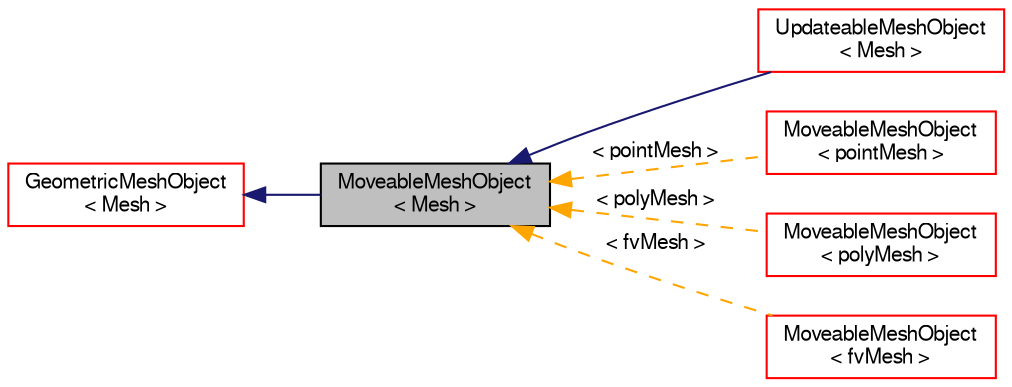 digraph "MoveableMeshObject&lt; Mesh &gt;"
{
  bgcolor="transparent";
  edge [fontname="FreeSans",fontsize="10",labelfontname="FreeSans",labelfontsize="10"];
  node [fontname="FreeSans",fontsize="10",shape=record];
  rankdir="LR";
  Node0 [label="MoveableMeshObject\l\< Mesh \>",height=0.2,width=0.4,color="black", fillcolor="grey75", style="filled", fontcolor="black"];
  Node1 -> Node0 [dir="back",color="midnightblue",fontsize="10",style="solid",fontname="FreeSans"];
  Node1 [label="GeometricMeshObject\l\< Mesh \>",height=0.2,width=0.4,color="red",URL="$a27150.html"];
  Node0 -> Node6 [dir="back",color="midnightblue",fontsize="10",style="solid",fontname="FreeSans"];
  Node6 [label="UpdateableMeshObject\l\< Mesh \>",height=0.2,width=0.4,color="red",URL="$a27158.html"];
  Node0 -> Node18 [dir="back",color="orange",fontsize="10",style="dashed",label=" \< pointMesh \>" ,fontname="FreeSans"];
  Node18 [label="MoveableMeshObject\l\< pointMesh \>",height=0.2,width=0.4,color="red",URL="$a27154.html"];
  Node0 -> Node19 [dir="back",color="orange",fontsize="10",style="dashed",label=" \< polyMesh \>" ,fontname="FreeSans"];
  Node19 [label="MoveableMeshObject\l\< polyMesh \>",height=0.2,width=0.4,color="red",URL="$a27154.html"];
  Node0 -> Node20 [dir="back",color="orange",fontsize="10",style="dashed",label=" \< fvMesh \>" ,fontname="FreeSans"];
  Node20 [label="MoveableMeshObject\l\< fvMesh \>",height=0.2,width=0.4,color="red",URL="$a27154.html"];
}
